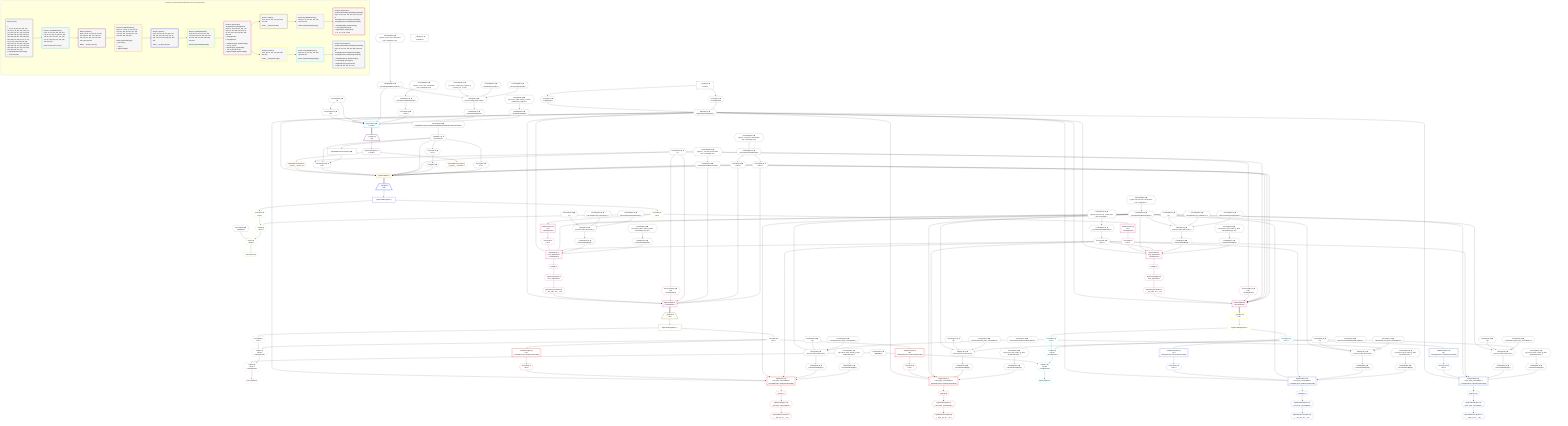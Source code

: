 %%{init: {'themeVariables': { 'fontSize': '12px'}}}%%
graph TD
    classDef path fill:#eee,stroke:#000,color:#000
    classDef plan fill:#fff,stroke-width:1px,color:#000
    classDef itemplan fill:#fff,stroke-width:2px,color:#000
    classDef unbatchedplan fill:#dff,stroke-width:1px,color:#000
    classDef sideeffectplan fill:#fcc,stroke-width:2px,color:#000
    classDef bucket fill:#f6f6f6,color:#000,stroke-width:2px,text-align:left


    %% plan dependencies
    Object128{{"Object[128∈0] ➊<br />ᐸ{reverse,orders,alias,codec}ᐳ"}}:::plan
    Lambda120{{"Lambda[120∈0] ➊<br />ᐸcalculateShouldReverseOrderᐳ"}}:::plan
    Constant125{{"Constant[125∈0] ➊<br />ᐸ[]ᐳ"}}:::plan
    Constant126{{"Constant[126∈0] ➊<br />ᐸsql.identifier(”first_party_vulnerabilities”)ᐳ"}}:::plan
    Constant127{{"Constant[127∈0] ➊<br />ᐸRecordCodec(firstPartyVulnerabilities)ᐳ"}}:::plan
    Lambda120 & Constant125 & Constant126 & Constant127 --> Object128
    Object143{{"Object[143∈0] ➊<br />ᐸ{reverse,orders,alias,codec}ᐳ"}}:::plan
    Constant140{{"Constant[140∈0] ➊<br />ᐸ[]ᐳ"}}:::plan
    Constant141{{"Constant[141∈0] ➊<br />ᐸsql.identifier(”third_party_vulnerabilities”)ᐳ"}}:::plan
    Constant142{{"Constant[142∈0] ➊<br />ᐸRecordCodec(thirdPartyVulnerabilities)ᐳ"}}:::plan
    Lambda120 & Constant140 & Constant141 & Constant142 --> Object143
    Object164{{"Object[164∈0] ➊<br />ᐸ{reverse,orders,alias,codec}ᐳ"}}:::plan
    Constant161{{"Constant[161∈0] ➊<br />ᐸ[]ᐳ"}}:::plan
    Constant162{{"Constant[162∈0] ➊<br />ᐸsql.identifier(”aws_applications”)ᐳ"}}:::plan
    Constant163{{"Constant[163∈0] ➊<br />ᐸRecordCodec(awsApplications)ᐳ"}}:::plan
    Lambda120 & Constant161 & Constant162 & Constant163 --> Object164
    Object179{{"Object[179∈0] ➊<br />ᐸ{reverse,orders,alias,codec}ᐳ"}}:::plan
    Constant176{{"Constant[176∈0] ➊<br />ᐸ[]ᐳ"}}:::plan
    Constant177{{"Constant[177∈0] ➊<br />ᐸsql.identifier(”first_party_vulnerabilities”)ᐳ"}}:::plan
    Lambda120 & Constant176 & Constant177 & Constant127 --> Object179
    Object194{{"Object[194∈0] ➊<br />ᐸ{reverse,orders,alias,codec}ᐳ"}}:::plan
    Constant191{{"Constant[191∈0] ➊<br />ᐸ[]ᐳ"}}:::plan
    Constant192{{"Constant[192∈0] ➊<br />ᐸsql.identifier(”third_party_vulnerabilities”)ᐳ"}}:::plan
    Lambda120 & Constant191 & Constant192 & Constant142 --> Object194
    Object215{{"Object[215∈0] ➊<br />ᐸ{reverse,orders,alias,codec}ᐳ"}}:::plan
    Constant212{{"Constant[212∈0] ➊<br />ᐸ[]ᐳ"}}:::plan
    Constant213{{"Constant[213∈0] ➊<br />ᐸsql.identifier(”gcp_applications”)ᐳ"}}:::plan
    Constant214{{"Constant[214∈0] ➊<br />ᐸRecordCodec(gcpApplications)ᐳ"}}:::plan
    Lambda120 & Constant212 & Constant213 & Constant214 --> Object215
    Object236{{"Object[236∈0] ➊<br />ᐸ{reverse,orders,alias,codec}ᐳ"}}:::plan
    Lambda229{{"Lambda[229∈0] ➊<br />ᐸcalculateShouldReverseOrderᐳ"}}:::plan
    Constant233{{"Constant[233∈0] ➊<br />ᐸ[ { codec: Codec(int4), fragment: { n: [Array], f: 0, c: 102ᐳ"}}:::plan
    Constant234{{"Constant[234∈0] ➊<br />ᐸsql.identifier(”people”)ᐳ"}}:::plan
    Constant235{{"Constant[235∈0] ➊<br />ᐸRecordCodec(people)ᐳ"}}:::plan
    Lambda229 & Constant233 & Constant234 & Constant235 --> Object236
    Connection26{{"Connection[26∈0] ➊<br />ᐸ22ᐳ"}}:::plan
    Constant244{{"Constant[244∈0] ➊<br />ᐸ1ᐳ"}}:::plan
    Lambda27{{"Lambda[27∈0] ➊<br />ᐸparseCursorᐳ"}}:::plan
    PgValidateParsedCursor32["PgValidateParsedCursor[32∈0] ➊"]:::plan
    Constant244 & Lambda27 & PgValidateParsedCursor32 --> Connection26
    Object13{{"Object[13∈0] ➊<br />ᐸ{pgSettings,withPgClient}ᐳ"}}:::plan
    Access11{{"Access[11∈0] ➊<br />ᐸ2.pgSettingsᐳ"}}:::plan
    Access12{{"Access[12∈0] ➊<br />ᐸ2.withPgClientᐳ"}}:::plan
    Access11 & Access12 --> Object13
    __Value2["__Value[2∈0] ➊<br />ᐸcontextᐳ"]:::plan
    __Value2 --> Access11
    __Value2 --> Access12
    Connection14{{"Connection[14∈0] ➊<br />ᐸ10ᐳ"}}:::plan
    Constant243{{"Constant[243∈0] ➊<br />ᐸ4ᐳ"}}:::plan
    Constant243 --> Connection14
    Constant245{{"Constant[245∈0] ➊<br />ᐸ'WyJjMDM4YzQzNTYwIiwiQXdzQXBwbGljYXRpb24iLCJbXCI0XCJdIl0='ᐳ"}}:::plan
    Constant245 --> Lambda27
    Lambda27 --> PgValidateParsedCursor32
    Access33{{"Access[33∈0] ➊<br />ᐸ27.1ᐳ"}}:::plan
    Lambda27 --> Access33
    ToPg34{{"ToPg[34∈0] ➊"}}:::plan
    Access33 --> ToPg34
    Access35{{"Access[35∈0] ➊<br />ᐸ27.2ᐳ"}}:::plan
    Lambda27 --> Access35
    Constant246{{"Constant[246∈0] ➊<br />ᐸ§{ first: null, last: null, cursorLower: null, cursorUpper: ᐳ"}}:::plan
    Constant246 --> Lambda120
    Lambda123{{"Lambda[123∈0] ➊<br />ᐸcalculateLimitAndOffsetSQLᐳ"}}:::plan
    Constant247{{"Constant[247∈0] ➊<br />ᐸ§{ first: null, last: null, cursorLower: null, cursorUpper: ᐳ"}}:::plan
    Constant247 --> Lambda123
    Access124{{"Access[124∈0] ➊<br />ᐸ123.0ᐳ"}}:::plan
    Lambda123 --> Access124
    Lambda129{{"Lambda[129∈0] ➊<br />ᐸcalculateOrderBySQLᐳ"}}:::plan
    Object128 --> Lambda129
    Lambda134{{"Lambda[134∈0] ➊<br />ᐸcalculateOrderBySQLᐳ"}}:::plan
    Constant248{{"Constant[248∈0] ➊<br />ᐸ§{ reverse: false, orders: [], alias: sql.identifier(”first_ᐳ"}}:::plan
    Constant248 --> Lambda134
    Lambda144{{"Lambda[144∈0] ➊<br />ᐸcalculateOrderBySQLᐳ"}}:::plan
    Object143 --> Lambda144
    Lambda149{{"Lambda[149∈0] ➊<br />ᐸcalculateOrderBySQLᐳ"}}:::plan
    Constant249{{"Constant[249∈0] ➊<br />ᐸ§{ reverse: false, orders: [], alias: sql.identifier(”third_ᐳ"}}:::plan
    Constant249 --> Lambda149
    Lambda151{{"Lambda[151∈0] ➊<br />ᐸcalculateShouldReverseOrderᐳ"}}:::plan
    Constant255{{"Constant[255∈0] ➊<br />ᐸ§{ first: 1, last: null, cursorLower: null, cursorUpper: nulᐳ"}}:::plan
    Constant255 --> Lambda151
    Lambda153{{"Lambda[153∈0] ➊<br />ᐸcalculateLimitAndOffsetSQLᐳ"}}:::plan
    Constant256{{"Constant[256∈0] ➊<br />ᐸ§{ first: 1, last: null, cursorLower: null, cursorUpper: nulᐳ"}}:::plan
    Constant256 --> Lambda153
    Access154{{"Access[154∈0] ➊<br />ᐸ153.0ᐳ"}}:::plan
    Lambda153 --> Access154
    Access155{{"Access[155∈0] ➊<br />ᐸ153.1ᐳ"}}:::plan
    Lambda153 --> Access155
    Lambda165{{"Lambda[165∈0] ➊<br />ᐸcalculateOrderBySQLᐳ"}}:::plan
    Object164 --> Lambda165
    Lambda170{{"Lambda[170∈0] ➊<br />ᐸcalculateOrderBySQLᐳ"}}:::plan
    Constant250{{"Constant[250∈0] ➊<br />ᐸ§{ reverse: false, orders: [], alias: sql.identifier(”aws_apᐳ"}}:::plan
    Constant250 --> Lambda170
    Lambda180{{"Lambda[180∈0] ➊<br />ᐸcalculateOrderBySQLᐳ"}}:::plan
    Object179 --> Lambda180
    Lambda185{{"Lambda[185∈0] ➊<br />ᐸcalculateOrderBySQLᐳ"}}:::plan
    Constant251{{"Constant[251∈0] ➊<br />ᐸ§{ reverse: false, orders: [], alias: sql.identifier(”first_ᐳ"}}:::plan
    Constant251 --> Lambda185
    Lambda195{{"Lambda[195∈0] ➊<br />ᐸcalculateOrderBySQLᐳ"}}:::plan
    Object194 --> Lambda195
    Lambda200{{"Lambda[200∈0] ➊<br />ᐸcalculateOrderBySQLᐳ"}}:::plan
    Constant252{{"Constant[252∈0] ➊<br />ᐸ§{ reverse: false, orders: [], alias: sql.identifier(”third_ᐳ"}}:::plan
    Constant252 --> Lambda200
    Lambda216{{"Lambda[216∈0] ➊<br />ᐸcalculateOrderBySQLᐳ"}}:::plan
    Object215 --> Lambda216
    Lambda221{{"Lambda[221∈0] ➊<br />ᐸcalculateOrderBySQLᐳ"}}:::plan
    Constant253{{"Constant[253∈0] ➊<br />ᐸ§{ reverse: false, orders: [], alias: sql.identifier(”gcp_apᐳ"}}:::plan
    Constant253 --> Lambda221
    Constant257{{"Constant[257∈0] ➊<br />ᐸ§{ first: 4, last: null, cursorLower: null, cursorUpper: nulᐳ"}}:::plan
    Constant257 --> Lambda229
    Lambda231{{"Lambda[231∈0] ➊<br />ᐸcalculateLimitAndOffsetSQLᐳ"}}:::plan
    Constant258{{"Constant[258∈0] ➊<br />ᐸ§{ first: 4, last: null, cursorLower: null, cursorUpper: nulᐳ"}}:::plan
    Constant258 --> Lambda231
    Access232{{"Access[232∈0] ➊<br />ᐸ231.0ᐳ"}}:::plan
    Lambda231 --> Access232
    Lambda237{{"Lambda[237∈0] ➊<br />ᐸcalculateOrderBySQLᐳ"}}:::plan
    Object236 --> Lambda237
    Lambda242{{"Lambda[242∈0] ➊<br />ᐸcalculateOrderBySQLᐳ"}}:::plan
    Constant254{{"Constant[254∈0] ➊<br />ᐸ§{ reverse: false, orders: [ { codec: Codec(int4), fragment:ᐳ"}}:::plan
    Constant254 --> Lambda242
    __Value4["__Value[4∈0] ➊<br />ᐸrootValueᐳ"]:::plan
    Constant39{{"Constant[39∈0] ➊<br />ᐸ[HIDDEN]ᐳ"}}:::plan
    Constant62{{"Constant[62∈0] ➊<br />ᐸ[HIDDEN]ᐳ"}}:::plan
    PgSelect15[["PgSelect[15∈1] ➊<br />ᐸpeopleᐳ"]]:::plan
    Object13 & Connection14 & Constant243 & Lambda229 & Access232 & Lambda237 & Lambda242 --> PgSelect15
    __Item16[/"__Item[16∈2]<br />ᐸ15ᐳ"\]:::itemplan
    PgSelect15 ==> __Item16
    PgSelectSingle17{{"PgSelectSingle[17∈2]<br />ᐸpeopleᐳ"}}:::plan
    __Item16 --> PgSelectSingle17
    PgUnionAll28[["PgUnionAll[28∈3]"]]:::plan
    PgClassExpression18{{"PgClassExpression[18∈3]<br />ᐸ__people__.”person_id”ᐳ"}}:::plan
    Object13 & PgClassExpression18 & Connection26 & Lambda27 & Constant244 & ToPg34 & Access35 & Lambda151 & Access154 & Access155 --> PgUnionAll28
    PgSelectSingle17 --> PgClassExpression18
    PgClassExpression19{{"PgClassExpression[19∈3]<br />ᐸ__people__.”username”ᐳ"}}:::plan
    PgSelectSingle17 --> PgClassExpression19
    __Item29[/"__Item[29∈4]<br />ᐸ28ᐳ"\]:::itemplan
    PgUnionAll28 ==> __Item29
    PgUnionAllSingle30["PgUnionAllSingle[30∈4]"]:::plan
    __Item29 --> PgUnionAllSingle30
    List38{{"List[38∈5]<br />ᐸ36,37ᐳ"}}:::plan
    Access36{{"Access[36∈5]<br />ᐸ30.0ᐳ"}}:::plan
    Access37{{"Access[37∈5]<br />ᐸ30.1ᐳ"}}:::plan
    Access36 & Access37 --> List38
    List40{{"List[40∈5]<br />ᐸ39,38ᐳ"}}:::plan
    Constant39 & List38 --> List40
    PgCursor31{{"PgCursor[31∈5]"}}:::plan
    List40 --> PgCursor31
    PgUnionAllSingle30 --> Access36
    PgUnionAllSingle30 --> Access37
    PgUnionAll55[["PgUnionAll[55∈6]<br />ᐳAwsApplication"]]:::plan
    PgClassExpression50{{"PgClassExpression[50∈6]<br />ᐸ__aws_appl...ons__.”id”ᐳ"}}:::plan
    Connection54{{"Connection[54∈6] ➊<br />ᐸ52ᐳ<br />ᐳAwsApplication"}}:::plan
    Object13 & PgClassExpression50 & Connection54 & Constant244 & Lambda151 & Access154 & Access155 --> PgUnionAll55
    PgUnionAll92[["PgUnionAll[92∈6]<br />ᐳGcpApplication"]]:::plan
    PgClassExpression87{{"PgClassExpression[87∈6]<br />ᐸ__gcp_appl...ons__.”id”ᐳ"}}:::plan
    Connection91{{"Connection[91∈6] ➊<br />ᐸ89ᐳ<br />ᐳGcpApplication"}}:::plan
    Object13 & PgClassExpression87 & Connection91 & Constant244 & Lambda151 & Access154 & Access155 --> PgUnionAll92
    PgSelect44[["PgSelect[44∈6]<br />ᐸaws_applicationsᐳ<br />ᐳAwsApplication"]]:::plan
    Access43{{"Access[43∈6]<br />ᐸ42.0ᐳ"}}:::plan
    Object13 & Access43 & Lambda120 & Access124 & Lambda165 & Lambda170 --> PgSelect44
    PgSelect83[["PgSelect[83∈6]<br />ᐸgcp_applicationsᐳ<br />ᐳGcpApplication"]]:::plan
    Access82{{"Access[82∈6]<br />ᐸ81.0ᐳ"}}:::plan
    Object13 & Access82 & Lambda120 & Access124 & Lambda216 & Lambda221 --> PgSelect83
    JSONParse42[["JSONParse[42∈6]<br />ᐸ37ᐳ<br />ᐳAwsApplication"]]:::plan
    Access37 --> JSONParse42
    JSONParse42 --> Access43
    First48{{"First[48∈6]"}}:::plan
    PgSelect44 --> First48
    PgSelectSingle49{{"PgSelectSingle[49∈6]<br />ᐸaws_applicationsᐳ"}}:::plan
    First48 --> PgSelectSingle49
    PgSelectSingle49 --> PgClassExpression50
    Constant244 --> Connection54
    JSONParse81[["JSONParse[81∈6]<br />ᐸ37ᐳ<br />ᐳGcpApplication"]]:::plan
    Access37 --> JSONParse81
    JSONParse81 --> Access82
    First85{{"First[85∈6]"}}:::plan
    PgSelect83 --> First85
    PgSelectSingle86{{"PgSelectSingle[86∈6]<br />ᐸgcp_applicationsᐳ"}}:::plan
    First85 --> PgSelectSingle86
    PgSelectSingle86 --> PgClassExpression87
    Constant244 --> Connection91
    __Item56[/"__Item[56∈7]<br />ᐸ55ᐳ"\]:::itemplan
    PgUnionAll55 ==> __Item56
    PgUnionAllSingle57["PgUnionAllSingle[57∈7]"]:::plan
    __Item56 --> PgUnionAllSingle57
    List61{{"List[61∈8]<br />ᐸ59,60ᐳ<br />ᐳAwsApplication"}}:::plan
    Access59{{"Access[59∈8]<br />ᐸ57.0ᐳ"}}:::plan
    Access60{{"Access[60∈8]<br />ᐸ57.1ᐳ"}}:::plan
    Access59 & Access60 --> List61
    List63{{"List[63∈8]<br />ᐸ62,61ᐳ<br />ᐳAwsApplication"}}:::plan
    Constant62 & List61 --> List63
    PgCursor58{{"PgCursor[58∈8]"}}:::plan
    List63 --> PgCursor58
    PgUnionAllSingle57 --> Access59
    PgUnionAllSingle57 --> Access60
    PgSelect67[["PgSelect[67∈9]<br />ᐸfirst_party_vulnerabilitiesᐳ<br />ᐳAwsApplicationᐳFirstPartyVulnerability"]]:::plan
    Access66{{"Access[66∈9]<br />ᐸ65.0ᐳ"}}:::plan
    Object13 & Access66 & Lambda120 & Access124 & Lambda129 & Lambda134 --> PgSelect67
    PgSelect76[["PgSelect[76∈9]<br />ᐸthird_party_vulnerabilitiesᐳ<br />ᐳAwsApplicationᐳThirdPartyVulnerability"]]:::plan
    Access75{{"Access[75∈9]<br />ᐸ74.0ᐳ"}}:::plan
    Object13 & Access75 & Lambda120 & Access124 & Lambda144 & Lambda149 --> PgSelect76
    JSONParse65[["JSONParse[65∈9]<br />ᐸ60ᐳ<br />ᐳAwsApplicationᐳFirstPartyVulnerability"]]:::plan
    Access60 --> JSONParse65
    JSONParse65 --> Access66
    First71{{"First[71∈9]"}}:::plan
    PgSelect67 --> First71
    PgSelectSingle72{{"PgSelectSingle[72∈9]<br />ᐸfirst_party_vulnerabilitiesᐳ"}}:::plan
    First71 --> PgSelectSingle72
    PgClassExpression73{{"PgClassExpression[73∈9]<br />ᐸ__first_pa...ies__.”id”ᐳ"}}:::plan
    PgSelectSingle72 --> PgClassExpression73
    JSONParse74[["JSONParse[74∈9]<br />ᐸ60ᐳ<br />ᐳAwsApplicationᐳThirdPartyVulnerability"]]:::plan
    Access60 --> JSONParse74
    JSONParse74 --> Access75
    First78{{"First[78∈9]"}}:::plan
    PgSelect76 --> First78
    PgSelectSingle79{{"PgSelectSingle[79∈9]<br />ᐸthird_party_vulnerabilitiesᐳ"}}:::plan
    First78 --> PgSelectSingle79
    PgClassExpression80{{"PgClassExpression[80∈9]<br />ᐸ__third_pa...ies__.”id”ᐳ"}}:::plan
    PgSelectSingle79 --> PgClassExpression80
    __Item93[/"__Item[93∈10]<br />ᐸ92ᐳ"\]:::itemplan
    PgUnionAll92 ==> __Item93
    PgUnionAllSingle94["PgUnionAllSingle[94∈10]"]:::plan
    __Item93 --> PgUnionAllSingle94
    List98{{"List[98∈11]<br />ᐸ96,97ᐳ<br />ᐳGcpApplication"}}:::plan
    Access96{{"Access[96∈11]<br />ᐸ94.0ᐳ"}}:::plan
    Access97{{"Access[97∈11]<br />ᐸ94.1ᐳ"}}:::plan
    Access96 & Access97 --> List98
    List100{{"List[100∈11]<br />ᐸ62,98ᐳ<br />ᐳGcpApplication"}}:::plan
    Constant62 & List98 --> List100
    PgCursor95{{"PgCursor[95∈11]"}}:::plan
    List100 --> PgCursor95
    PgUnionAllSingle94 --> Access96
    PgUnionAllSingle94 --> Access97
    PgSelect104[["PgSelect[104∈12]<br />ᐸfirst_party_vulnerabilitiesᐳ<br />ᐳGcpApplicationᐳFirstPartyVulnerability"]]:::plan
    Access103{{"Access[103∈12]<br />ᐸ102.0ᐳ"}}:::plan
    Object13 & Access103 & Lambda120 & Access124 & Lambda180 & Lambda185 --> PgSelect104
    PgSelect113[["PgSelect[113∈12]<br />ᐸthird_party_vulnerabilitiesᐳ<br />ᐳGcpApplicationᐳThirdPartyVulnerability"]]:::plan
    Access112{{"Access[112∈12]<br />ᐸ111.0ᐳ"}}:::plan
    Object13 & Access112 & Lambda120 & Access124 & Lambda195 & Lambda200 --> PgSelect113
    JSONParse102[["JSONParse[102∈12]<br />ᐸ97ᐳ<br />ᐳGcpApplicationᐳFirstPartyVulnerability"]]:::plan
    Access97 --> JSONParse102
    JSONParse102 --> Access103
    First108{{"First[108∈12]"}}:::plan
    PgSelect104 --> First108
    PgSelectSingle109{{"PgSelectSingle[109∈12]<br />ᐸfirst_party_vulnerabilitiesᐳ"}}:::plan
    First108 --> PgSelectSingle109
    PgClassExpression110{{"PgClassExpression[110∈12]<br />ᐸ__first_pa...ies__.”id”ᐳ"}}:::plan
    PgSelectSingle109 --> PgClassExpression110
    JSONParse111[["JSONParse[111∈12]<br />ᐸ97ᐳ<br />ᐳGcpApplicationᐳThirdPartyVulnerability"]]:::plan
    Access97 --> JSONParse111
    JSONParse111 --> Access112
    First115{{"First[115∈12]"}}:::plan
    PgSelect113 --> First115
    PgSelectSingle116{{"PgSelectSingle[116∈12]<br />ᐸthird_party_vulnerabilitiesᐳ"}}:::plan
    First115 --> PgSelectSingle116
    PgClassExpression117{{"PgClassExpression[117∈12]<br />ᐸ__third_pa...ies__.”id”ᐳ"}}:::plan
    PgSelectSingle116 --> PgClassExpression117

    %% define steps

    subgraph "Buckets for queries/polymorphic/person-app-vulns.app-page-2"
    Bucket0("Bucket 0 (root)<br /><br />1: <br />ᐳ: 11, 12, 39, 62, 125, 126, 127, 140, 141, 142, 161, 162, 163, 176, 177, 191, 192, 212, 213, 214, 233, 234, 235, 243, 244, 245, 246, 247, 248, 249, 250, 251, 252, 253, 254, 255, 256, 257, 258, 13, 14, 27, 33, 34, 35, 120, 123, 124, 128, 129, 134, 143, 144, 149, 151, 153, 154, 155, 164, 165, 170, 179, 180, 185, 194, 195, 200, 215, 216, 221, 229, 231, 232, 236, 237, 242<br />2: PgValidateParsedCursor[32]<br />ᐳ: Connection[26]"):::bucket
    classDef bucket0 stroke:#696969
    class Bucket0,__Value2,__Value4,Access11,Access12,Object13,Connection14,Connection26,Lambda27,PgValidateParsedCursor32,Access33,ToPg34,Access35,Constant39,Constant62,Lambda120,Lambda123,Access124,Constant125,Constant126,Constant127,Object128,Lambda129,Lambda134,Constant140,Constant141,Constant142,Object143,Lambda144,Lambda149,Lambda151,Lambda153,Access154,Access155,Constant161,Constant162,Constant163,Object164,Lambda165,Lambda170,Constant176,Constant177,Object179,Lambda180,Lambda185,Constant191,Constant192,Object194,Lambda195,Lambda200,Constant212,Constant213,Constant214,Object215,Lambda216,Lambda221,Lambda229,Lambda231,Access232,Constant233,Constant234,Constant235,Object236,Lambda237,Lambda242,Constant243,Constant244,Constant245,Constant246,Constant247,Constant248,Constant249,Constant250,Constant251,Constant252,Constant253,Constant254,Constant255,Constant256,Constant257,Constant258 bucket0
    Bucket1("Bucket 1 (nullableBoundary)<br />Deps: 13, 14, 243, 229, 232, 237, 242, 26, 27, 244, 34, 35, 151, 154, 155, 39, 120, 124, 165, 170, 216, 221, 62, 129, 134, 144, 149, 180, 185, 195, 200<br /><br />ROOT Connectionᐸ10ᐳ[14]"):::bucket
    classDef bucket1 stroke:#00bfff
    class Bucket1,PgSelect15 bucket1
    Bucket2("Bucket 2 (listItem)<br />Deps: 13, 26, 27, 244, 34, 35, 151, 154, 155, 39, 120, 124, 165, 170, 216, 221, 62, 129, 134, 144, 149, 180, 185, 195, 200<br /><br />ROOT __Item{2}ᐸ15ᐳ[16]"):::bucket
    classDef bucket2 stroke:#7f007f
    class Bucket2,__Item16,PgSelectSingle17 bucket2
    Bucket3("Bucket 3 (nullableBoundary)<br />Deps: 17, 13, 26, 27, 244, 34, 35, 151, 154, 155, 39, 120, 124, 165, 170, 216, 221, 62, 129, 134, 144, 149, 180, 185, 195, 200<br /><br />ROOT PgSelectSingle{2}ᐸpeopleᐳ[17]<br />1: <br />ᐳ: 18, 19<br />2: PgUnionAll[28]"):::bucket
    classDef bucket3 stroke:#ffa500
    class Bucket3,PgClassExpression18,PgClassExpression19,PgUnionAll28 bucket3
    Bucket4("Bucket 4 (listItem)<br />Deps: 39, 13, 120, 124, 165, 170, 244, 151, 154, 155, 216, 221, 62, 129, 134, 144, 149, 180, 185, 195, 200<br /><br />ROOT __Item{4}ᐸ28ᐳ[29]"):::bucket
    classDef bucket4 stroke:#0000ff
    class Bucket4,__Item29,PgUnionAllSingle30 bucket4
    Bucket5("Bucket 5 (nullableBoundary)<br />Deps: 30, 39, 13, 120, 124, 165, 170, 244, 151, 154, 155, 216, 221, 62, 129, 134, 144, 149, 180, 185, 195, 200<br /><br />ROOT PgUnionAllSingle{4}[30]"):::bucket
    classDef bucket5 stroke:#7fff00
    class Bucket5,PgCursor31,Access36,Access37,List38,List40 bucket5
    Bucket6("Bucket 6 (polymorphic)<br />AwsApplication,GcpApplication<br />Deps: 37, 13, 120, 124, 165, 170, 244, 151, 154, 155, 216, 221, 30, 62, 129, 134, 144, 149, 180, 185, 195, 200<br />ᐳAwsApplication<br />ᐳGcpApplication<br /><br />1: JSONParse[42], JSONParse[81]<br />ᐳ: 54, 91, 43, 82<br />2: PgSelect[44], PgSelect[83]<br />ᐳ: 48, 49, 50, 85, 86, 87<br />3: PgUnionAll[55], PgUnionAll[92]"):::bucket
    classDef bucket6 stroke:#ff1493
    class Bucket6,JSONParse42,Access43,PgSelect44,First48,PgSelectSingle49,PgClassExpression50,Connection54,PgUnionAll55,JSONParse81,Access82,PgSelect83,First85,PgSelectSingle86,PgClassExpression87,Connection91,PgUnionAll92 bucket6
    Bucket7("Bucket 7 (listItem)<br />Deps: 62, 13, 120, 124, 129, 134, 144, 149<br /><br />ROOT __Item{7}ᐸ55ᐳ[56]"):::bucket
    classDef bucket7 stroke:#808000
    class Bucket7,__Item56,PgUnionAllSingle57 bucket7
    Bucket8("Bucket 8 (nullableBoundary)<br />Deps: 57, 62, 13, 120, 124, 129, 134, 144, 149<br /><br />ROOT PgUnionAllSingle{7}[57]"):::bucket
    classDef bucket8 stroke:#dda0dd
    class Bucket8,PgCursor58,Access59,Access60,List61,List63 bucket8
    Bucket9("Bucket 9 (polymorphic)<br />FirstPartyVulnerability,ThirdPartyVulnerability<br />Deps: 60, 13, 120, 124, 129, 134, 144, 149, 57<br />ᐳAwsApplicationᐳFirstPartyVulnerability<br />ᐳAwsApplicationᐳThirdPartyVulnerability<br /><br />1: JSONParse[65], JSONParse[74]<br />ᐳ: Access[66], Access[75]<br />2: PgSelect[67], PgSelect[76]<br />ᐳ: 71, 72, 73, 78, 79, 80"):::bucket
    classDef bucket9 stroke:#ff0000
    class Bucket9,JSONParse65,Access66,PgSelect67,First71,PgSelectSingle72,PgClassExpression73,JSONParse74,Access75,PgSelect76,First78,PgSelectSingle79,PgClassExpression80 bucket9
    Bucket10("Bucket 10 (listItem)<br />Deps: 62, 13, 120, 124, 180, 185, 195, 200<br /><br />ROOT __Item{10}ᐸ92ᐳ[93]"):::bucket
    classDef bucket10 stroke:#ffff00
    class Bucket10,__Item93,PgUnionAllSingle94 bucket10
    Bucket11("Bucket 11 (nullableBoundary)<br />Deps: 94, 62, 13, 120, 124, 180, 185, 195, 200<br /><br />ROOT PgUnionAllSingle{10}[94]"):::bucket
    classDef bucket11 stroke:#00ffff
    class Bucket11,PgCursor95,Access96,Access97,List98,List100 bucket11
    Bucket12("Bucket 12 (polymorphic)<br />FirstPartyVulnerability,ThirdPartyVulnerability<br />Deps: 97, 13, 120, 124, 180, 185, 195, 200, 94<br />ᐳGcpApplicationᐳFirstPartyVulnerability<br />ᐳGcpApplicationᐳThirdPartyVulnerability<br /><br />1: JSONParse[102], JSONParse[111]<br />ᐳ: Access[103], Access[112]<br />2: PgSelect[104], PgSelect[113]<br />ᐳ: 108, 109, 110, 115, 116, 117"):::bucket
    classDef bucket12 stroke:#4169e1
    class Bucket12,JSONParse102,Access103,PgSelect104,First108,PgSelectSingle109,PgClassExpression110,JSONParse111,Access112,PgSelect113,First115,PgSelectSingle116,PgClassExpression117 bucket12
    Bucket0 --> Bucket1
    Bucket1 --> Bucket2
    Bucket2 --> Bucket3
    Bucket3 --> Bucket4
    Bucket4 --> Bucket5
    Bucket5 --> Bucket6
    Bucket6 --> Bucket7 & Bucket10
    Bucket7 --> Bucket8
    Bucket8 --> Bucket9
    Bucket10 --> Bucket11
    Bucket11 --> Bucket12
    end